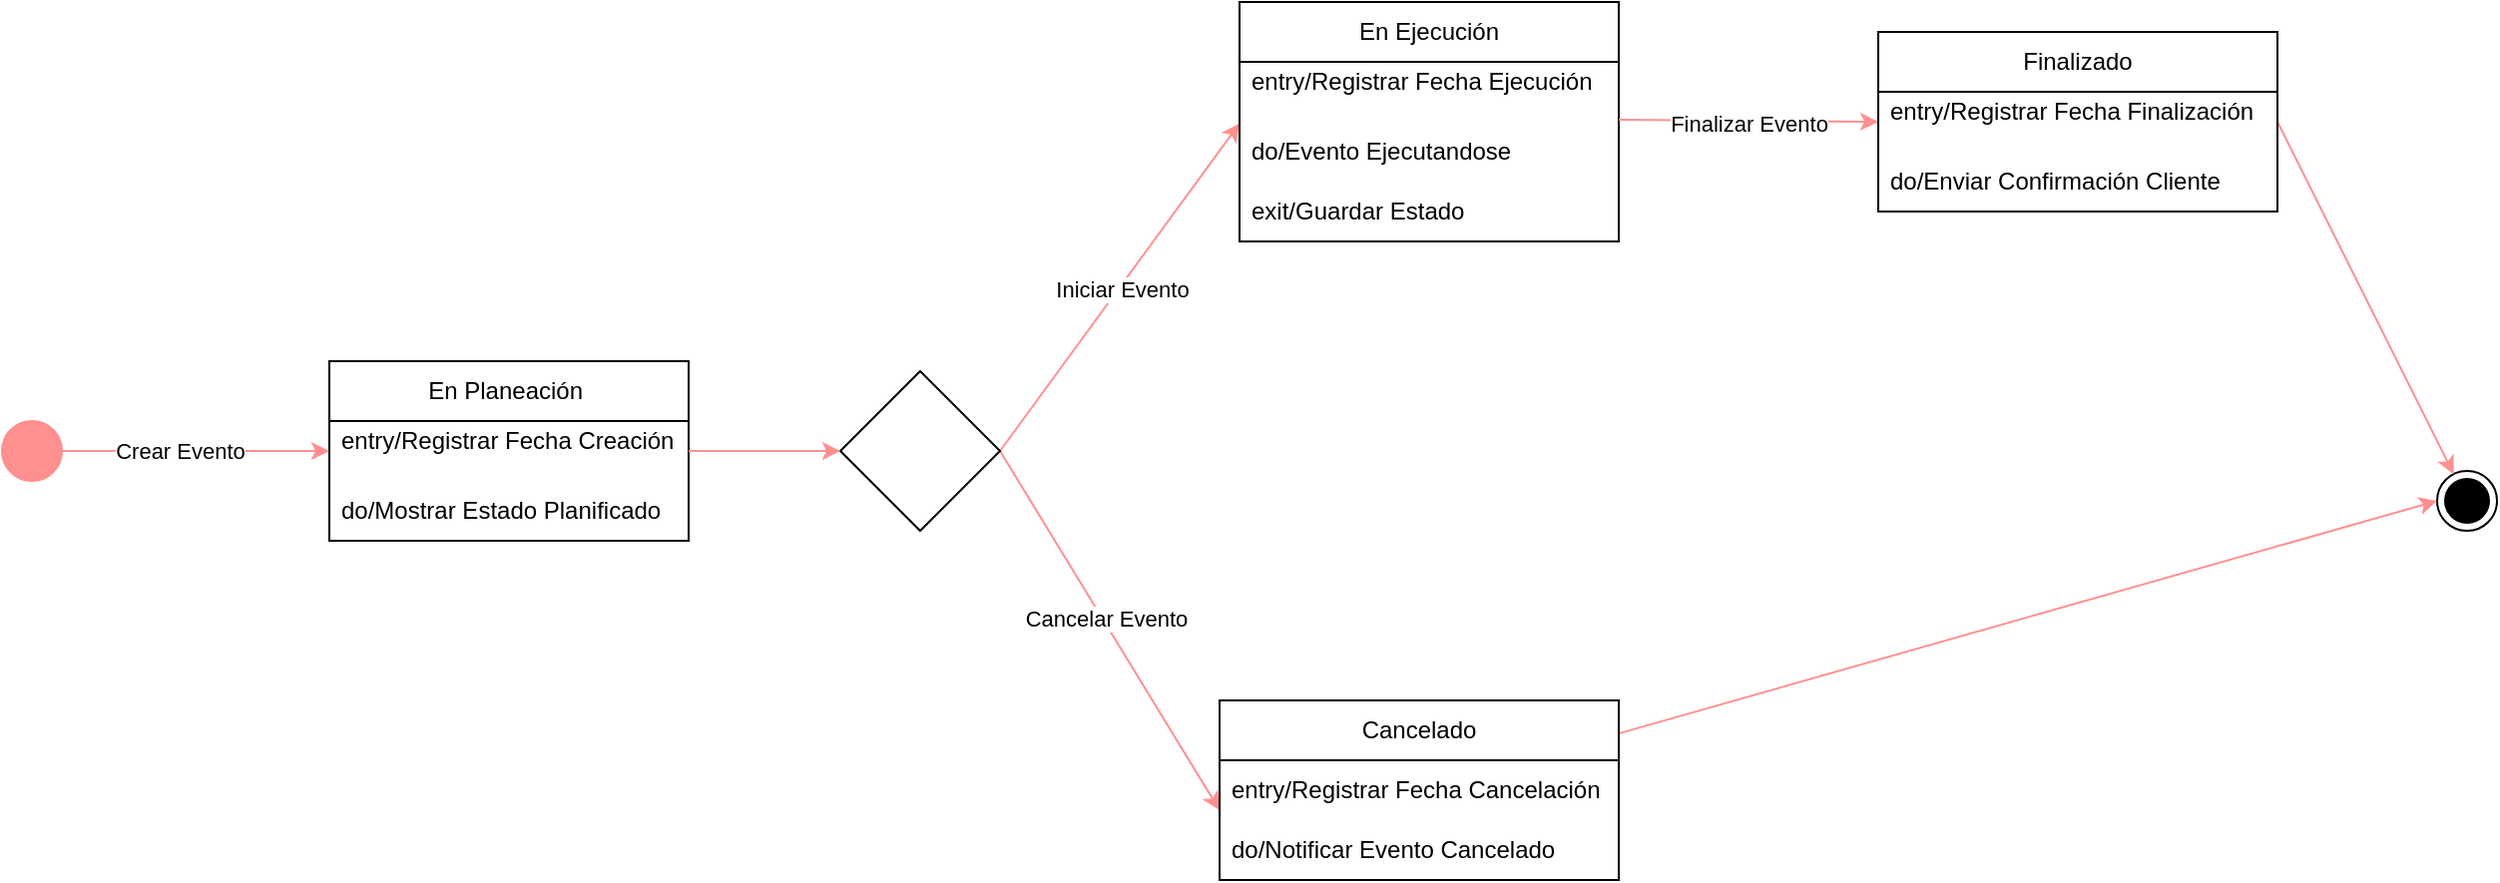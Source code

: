 <mxfile version="28.0.3">
  <diagram name="Página-1" id="AvqNniM2SZdW5phwSlZq">
    <mxGraphModel grid="1" page="1" gridSize="10" guides="1" tooltips="1" connect="1" arrows="1" fold="1" pageScale="1" pageWidth="827" pageHeight="1169" math="0" shadow="0">
      <root>
        <mxCell id="0" />
        <mxCell id="1" parent="0" />
        <mxCell id="119Yt13N75CzWCSWzk8X-12" style="rounded=0;orthogonalLoop=1;jettySize=auto;html=1;exitX=1;exitY=0.5;exitDx=0;exitDy=0;entryX=0;entryY=0.5;entryDx=0;entryDy=0;strokeColor=light-dark(#FF9090,#FF9090);" edge="1" parent="1" source="119Yt13N75CzWCSWzk8X-1" target="atnXw5YBgW7V-Co6kfsd-3">
          <mxGeometry relative="1" as="geometry">
            <mxPoint x="226.92" y="112.44" as="targetPoint" />
          </mxGeometry>
        </mxCell>
        <mxCell id="atnXw5YBgW7V-Co6kfsd-1" value="Crear Evento" style="edgeLabel;html=1;align=center;verticalAlign=middle;resizable=0;points=[];" connectable="0" vertex="1" parent="119Yt13N75CzWCSWzk8X-12">
          <mxGeometry x="-0.126" relative="1" as="geometry">
            <mxPoint as="offset" />
          </mxGeometry>
        </mxCell>
        <mxCell id="119Yt13N75CzWCSWzk8X-1" value="" style="ellipse;fillColor=strokeColor;html=1;strokeColor=light-dark(#FF9090,#FF9090);" vertex="1" parent="1">
          <mxGeometry x="70" y="90" width="30" height="30" as="geometry" />
        </mxCell>
        <mxCell id="119Yt13N75CzWCSWzk8X-14" style="rounded=0;orthogonalLoop=1;jettySize=auto;html=1;entryX=0;entryY=0.03;entryDx=0;entryDy=0;entryPerimeter=0;strokeColor=light-dark(#FF9090,#FF9090);exitX=1;exitY=0.5;exitDx=0;exitDy=0;" edge="1" parent="1" source="atnXw5YBgW7V-Co6kfsd-10" target="atnXw5YBgW7V-Co6kfsd-8">
          <mxGeometry relative="1" as="geometry">
            <mxPoint x="610" y="311" as="sourcePoint" />
            <mxPoint x="768.24" y="311.32" as="targetPoint" />
          </mxGeometry>
        </mxCell>
        <mxCell id="119Yt13N75CzWCSWzk8X-16" value="Iniciar Evento" style="edgeLabel;html=1;align=center;verticalAlign=middle;resizable=0;points=[];" vertex="1" connectable="0" parent="119Yt13N75CzWCSWzk8X-14">
          <mxGeometry x="-0.003" y="-1" relative="1" as="geometry">
            <mxPoint as="offset" />
          </mxGeometry>
        </mxCell>
        <mxCell id="119Yt13N75CzWCSWzk8X-15" style="rounded=0;orthogonalLoop=1;jettySize=auto;html=1;exitX=1;exitY=0.5;exitDx=0;exitDy=0;entryX=0;entryY=0.5;entryDx=0;entryDy=0;strokeColor=light-dark(#FF9090,#FF9090);" edge="1" parent="1" source="atnXw5YBgW7V-Co6kfsd-10">
          <mxGeometry relative="1" as="geometry">
            <mxPoint x="805.06" y="112.98" as="sourcePoint" />
            <mxPoint x="680" y="285" as="targetPoint" />
          </mxGeometry>
        </mxCell>
        <mxCell id="119Yt13N75CzWCSWzk8X-17" value="Cancelar Evento" style="edgeLabel;html=1;align=center;verticalAlign=middle;resizable=0;points=[];" vertex="1" connectable="0" parent="119Yt13N75CzWCSWzk8X-15">
          <mxGeometry x="-0.06" y="1" relative="1" as="geometry">
            <mxPoint as="offset" />
          </mxGeometry>
        </mxCell>
        <mxCell id="119Yt13N75CzWCSWzk8X-18" value="" style="ellipse;html=1;shape=endState;fillColor=strokeColor;" vertex="1" parent="1">
          <mxGeometry x="1290" y="115" width="30" height="30" as="geometry" />
        </mxCell>
        <mxCell id="119Yt13N75CzWCSWzk8X-21" style="rounded=0;orthogonalLoop=1;jettySize=auto;html=1;exitX=1;exitY=0.5;exitDx=0;exitDy=0;strokeColor=light-dark(#FF9090,#FF9090);" edge="1" parent="1" source="atnXw5YBgW7V-Co6kfsd-23" target="119Yt13N75CzWCSWzk8X-18">
          <mxGeometry relative="1" as="geometry">
            <mxPoint x="887.06" y="283.57" as="sourcePoint" />
          </mxGeometry>
        </mxCell>
        <mxCell id="atnXw5YBgW7V-Co6kfsd-2" value="En Planeación&amp;nbsp;" style="swimlane;fontStyle=0;childLayout=stackLayout;horizontal=1;startSize=30;horizontalStack=0;resizeParent=1;resizeParentMax=0;resizeLast=0;collapsible=1;marginBottom=0;whiteSpace=wrap;html=1;" vertex="1" parent="1">
          <mxGeometry x="234" y="60" width="180" height="90" as="geometry" />
        </mxCell>
        <mxCell id="atnXw5YBgW7V-Co6kfsd-3" value="entry/Registrar Fecha Creación&lt;div&gt;&lt;br&gt;&lt;/div&gt;" style="text;strokeColor=none;fillColor=none;align=left;verticalAlign=middle;spacingLeft=4;spacingRight=4;overflow=hidden;points=[[0,0.5],[1,0.5]];portConstraint=eastwest;rotatable=0;whiteSpace=wrap;html=1;" vertex="1" parent="atnXw5YBgW7V-Co6kfsd-2">
          <mxGeometry y="30" width="180" height="30" as="geometry" />
        </mxCell>
        <mxCell id="atnXw5YBgW7V-Co6kfsd-4" value="do/Mostrar Estado Planificado" style="text;strokeColor=none;fillColor=none;align=left;verticalAlign=middle;spacingLeft=4;spacingRight=4;overflow=hidden;points=[[0,0.5],[1,0.5]];portConstraint=eastwest;rotatable=0;whiteSpace=wrap;html=1;" vertex="1" parent="atnXw5YBgW7V-Co6kfsd-2">
          <mxGeometry y="60" width="180" height="30" as="geometry" />
        </mxCell>
        <mxCell id="atnXw5YBgW7V-Co6kfsd-6" value="En Ejecución" style="swimlane;fontStyle=0;childLayout=stackLayout;horizontal=1;startSize=30;horizontalStack=0;resizeParent=1;resizeParentMax=0;resizeLast=0;collapsible=1;marginBottom=0;whiteSpace=wrap;html=1;" vertex="1" parent="1">
          <mxGeometry x="690" y="-120" width="190" height="120" as="geometry" />
        </mxCell>
        <mxCell id="atnXw5YBgW7V-Co6kfsd-7" value="entry/Registrar Fecha Ejecución&lt;div&gt;&lt;br&gt;&lt;/div&gt;" style="text;strokeColor=none;fillColor=none;align=left;verticalAlign=middle;spacingLeft=4;spacingRight=4;overflow=hidden;points=[[0,0.5],[1,0.5]];portConstraint=eastwest;rotatable=0;whiteSpace=wrap;html=1;" vertex="1" parent="atnXw5YBgW7V-Co6kfsd-6">
          <mxGeometry y="30" width="190" height="30" as="geometry" />
        </mxCell>
        <mxCell id="atnXw5YBgW7V-Co6kfsd-8" value="do/Evento Ejecutandose" style="text;strokeColor=none;fillColor=none;align=left;verticalAlign=middle;spacingLeft=4;spacingRight=4;overflow=hidden;points=[[0,0.5],[1,0.5]];portConstraint=eastwest;rotatable=0;whiteSpace=wrap;html=1;" vertex="1" parent="atnXw5YBgW7V-Co6kfsd-6">
          <mxGeometry y="60" width="190" height="30" as="geometry" />
        </mxCell>
        <mxCell id="atnXw5YBgW7V-Co6kfsd-9" value="exit/Guardar Estado" style="text;strokeColor=none;fillColor=none;align=left;verticalAlign=middle;spacingLeft=4;spacingRight=4;overflow=hidden;points=[[0,0.5],[1,0.5]];portConstraint=eastwest;rotatable=0;whiteSpace=wrap;html=1;" vertex="1" parent="atnXw5YBgW7V-Co6kfsd-6">
          <mxGeometry y="90" width="190" height="30" as="geometry" />
        </mxCell>
        <mxCell id="atnXw5YBgW7V-Co6kfsd-10" value="" style="rhombus;whiteSpace=wrap;html=1;" vertex="1" parent="1">
          <mxGeometry x="490" y="65" width="80" height="80" as="geometry" />
        </mxCell>
        <mxCell id="atnXw5YBgW7V-Co6kfsd-11" style="edgeStyle=orthogonalEdgeStyle;rounded=0;orthogonalLoop=1;jettySize=auto;html=1;entryX=0;entryY=0.5;entryDx=0;entryDy=0;strokeColor=light-dark(#FF9090,#FF9090);" edge="1" parent="1" source="atnXw5YBgW7V-Co6kfsd-3" target="atnXw5YBgW7V-Co6kfsd-10">
          <mxGeometry relative="1" as="geometry" />
        </mxCell>
        <mxCell id="atnXw5YBgW7V-Co6kfsd-20" style="rounded=0;orthogonalLoop=1;jettySize=auto;html=1;entryX=0;entryY=0.5;entryDx=0;entryDy=0;strokeColor=light-dark(#FF9090,#FF9090);" edge="1" parent="1" target="atnXw5YBgW7V-Co6kfsd-23">
          <mxGeometry relative="1" as="geometry">
            <mxPoint x="880" y="-61" as="sourcePoint" />
            <mxPoint x="1000" y="-60" as="targetPoint" />
          </mxGeometry>
        </mxCell>
        <mxCell id="atnXw5YBgW7V-Co6kfsd-21" value="Finalizar Evento" style="edgeLabel;html=1;align=center;verticalAlign=middle;resizable=0;points=[];" connectable="0" vertex="1" parent="atnXw5YBgW7V-Co6kfsd-20">
          <mxGeometry x="-0.003" y="-1" relative="1" as="geometry">
            <mxPoint as="offset" />
          </mxGeometry>
        </mxCell>
        <mxCell id="atnXw5YBgW7V-Co6kfsd-22" value="Finalizado" style="swimlane;fontStyle=0;childLayout=stackLayout;horizontal=1;startSize=30;horizontalStack=0;resizeParent=1;resizeParentMax=0;resizeLast=0;collapsible=1;marginBottom=0;whiteSpace=wrap;html=1;" vertex="1" parent="1">
          <mxGeometry x="1010" y="-105" width="200" height="90" as="geometry" />
        </mxCell>
        <mxCell id="atnXw5YBgW7V-Co6kfsd-23" value="entry/Registrar Fecha Finalización&lt;div&gt;&lt;br&gt;&lt;/div&gt;" style="text;strokeColor=none;fillColor=none;align=left;verticalAlign=middle;spacingLeft=4;spacingRight=4;overflow=hidden;points=[[0,0.5],[1,0.5]];portConstraint=eastwest;rotatable=0;whiteSpace=wrap;html=1;" vertex="1" parent="atnXw5YBgW7V-Co6kfsd-22">
          <mxGeometry y="30" width="200" height="30" as="geometry" />
        </mxCell>
        <mxCell id="atnXw5YBgW7V-Co6kfsd-24" value="do/Enviar Confirmación Cliente" style="text;strokeColor=none;fillColor=none;align=left;verticalAlign=middle;spacingLeft=4;spacingRight=4;overflow=hidden;points=[[0,0.5],[1,0.5]];portConstraint=eastwest;rotatable=0;whiteSpace=wrap;html=1;" vertex="1" parent="atnXw5YBgW7V-Co6kfsd-22">
          <mxGeometry y="60" width="200" height="30" as="geometry" />
        </mxCell>
        <mxCell id="atnXw5YBgW7V-Co6kfsd-29" style="rounded=0;orthogonalLoop=1;jettySize=auto;html=1;entryX=0;entryY=0.5;entryDx=0;entryDy=0;strokeColor=light-dark(#FF9090,#FF9090);" edge="1" parent="1" source="atnXw5YBgW7V-Co6kfsd-25" target="119Yt13N75CzWCSWzk8X-18">
          <mxGeometry relative="1" as="geometry" />
        </mxCell>
        <mxCell id="atnXw5YBgW7V-Co6kfsd-25" value="Cancelado" style="swimlane;fontStyle=0;childLayout=stackLayout;horizontal=1;startSize=30;horizontalStack=0;resizeParent=1;resizeParentMax=0;resizeLast=0;collapsible=1;marginBottom=0;whiteSpace=wrap;html=1;" vertex="1" parent="1">
          <mxGeometry x="680" y="230" width="200" height="90" as="geometry" />
        </mxCell>
        <mxCell id="atnXw5YBgW7V-Co6kfsd-26" value="entry/Registrar Fecha Cancelación" style="text;strokeColor=none;fillColor=none;align=left;verticalAlign=middle;spacingLeft=4;spacingRight=4;overflow=hidden;points=[[0,0.5],[1,0.5]];portConstraint=eastwest;rotatable=0;whiteSpace=wrap;html=1;" vertex="1" parent="atnXw5YBgW7V-Co6kfsd-25">
          <mxGeometry y="30" width="200" height="30" as="geometry" />
        </mxCell>
        <mxCell id="atnXw5YBgW7V-Co6kfsd-27" value="do/Notificar Evento Cancelado" style="text;strokeColor=none;fillColor=none;align=left;verticalAlign=middle;spacingLeft=4;spacingRight=4;overflow=hidden;points=[[0,0.5],[1,0.5]];portConstraint=eastwest;rotatable=0;whiteSpace=wrap;html=1;" vertex="1" parent="atnXw5YBgW7V-Co6kfsd-25">
          <mxGeometry y="60" width="200" height="30" as="geometry" />
        </mxCell>
      </root>
    </mxGraphModel>
  </diagram>
</mxfile>
